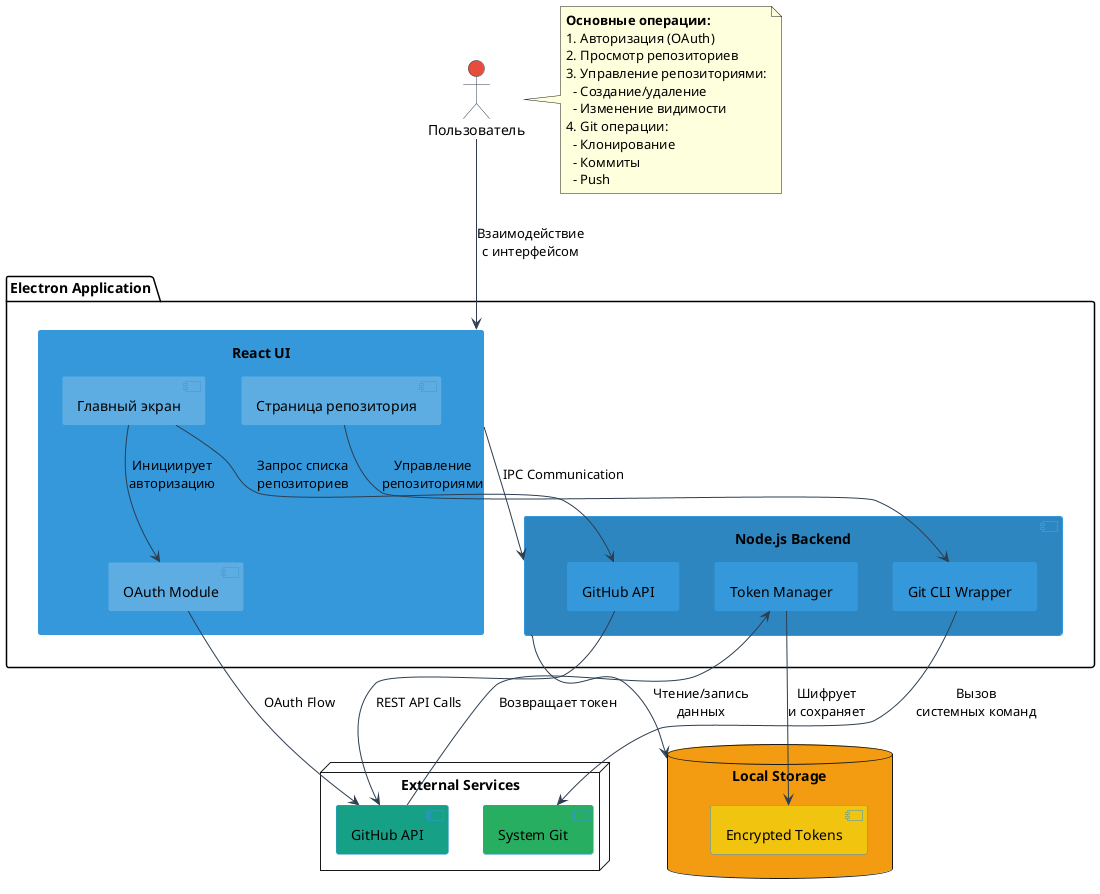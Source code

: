 @startuml
top to bottom direction

skinparam {
  ArrowColor #2C3E50
  ActorBorderColor #2C3E50
  ComponentBorderColor #3498DB
  ComponentBackgroundColor #ECF0F1

}

actor "Пользователь" as user #E74C3C

package "Electron Application" {
  component "React UI" as ui #3498DB {
    component "Главный экран" as main_screen #5DADE2
    component "Страница репозитория" as repo_screen #5DADE2
    component "OAuth Module" as oauth #5DADE2
  }
  
  component "Node.js Backend" as backend #2E86C1 {
    component "GitHub API" as github_api #3498DB
    component "Git CLI Wrapper" as git_wrapper #3498DB
    component "Token Manager" as token_mgr #3498DB
  }
}

database "Local Storage" as storage #F39C12 {
  component "Encrypted Tokens" as tokens #F1C40F
}

node "External Services" {
  component "GitHub API" as ext_github #16A085
  component "System Git" as sys_git #27AE60
}

' Connections
user --> ui : Взаимодействие\nс интерфейсом
ui --> backend : IPC Communication
backend --> storage : Чтение/запись\nданных

main_screen --> oauth : Инициирует\nавторизацию
oauth --> ext_github : OAuth Flow
ext_github --> token_mgr : Возвращает токен
token_mgr --> tokens : Шифрует\nи сохраняет

main_screen --> github_api : Запрос списка\nрепозиториев
github_api --> ext_github : REST API Calls

repo_screen --> git_wrapper : Управление\nрепозиториями
git_wrapper --> sys_git : Вызов\nсистемных команд

' Operations legend
note right of user
  <b>Основные операции:</b>
  1. Авторизация (OAuth)
  2. Просмотр репозиториев
  3. Управление репозиториями:
    - Создание/удаление
    - Изменение видимости
  4. Git операции:
    - Клонирование
    - Коммиты
    - Push
end note
@enduml
